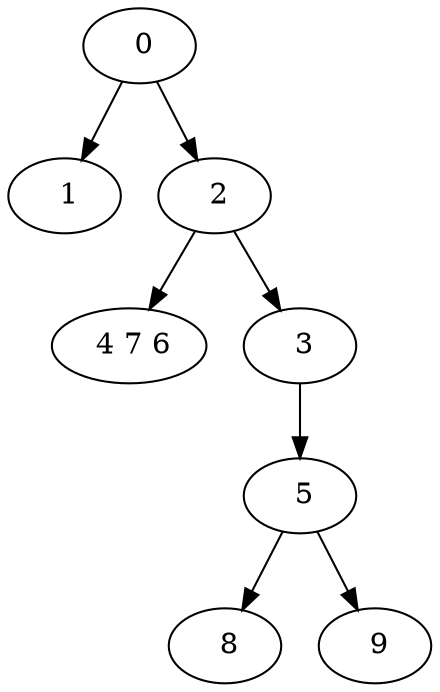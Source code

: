 digraph mytree {
" 0" -> " 1";
" 0" -> " 2";
" 1";
" 2" -> " 4 7 6";
" 2" -> " 3";
" 4 7 6";
" 3" -> " 5";
" 5" -> " 8";
" 5" -> " 9";
" 8";
" 9";
}
